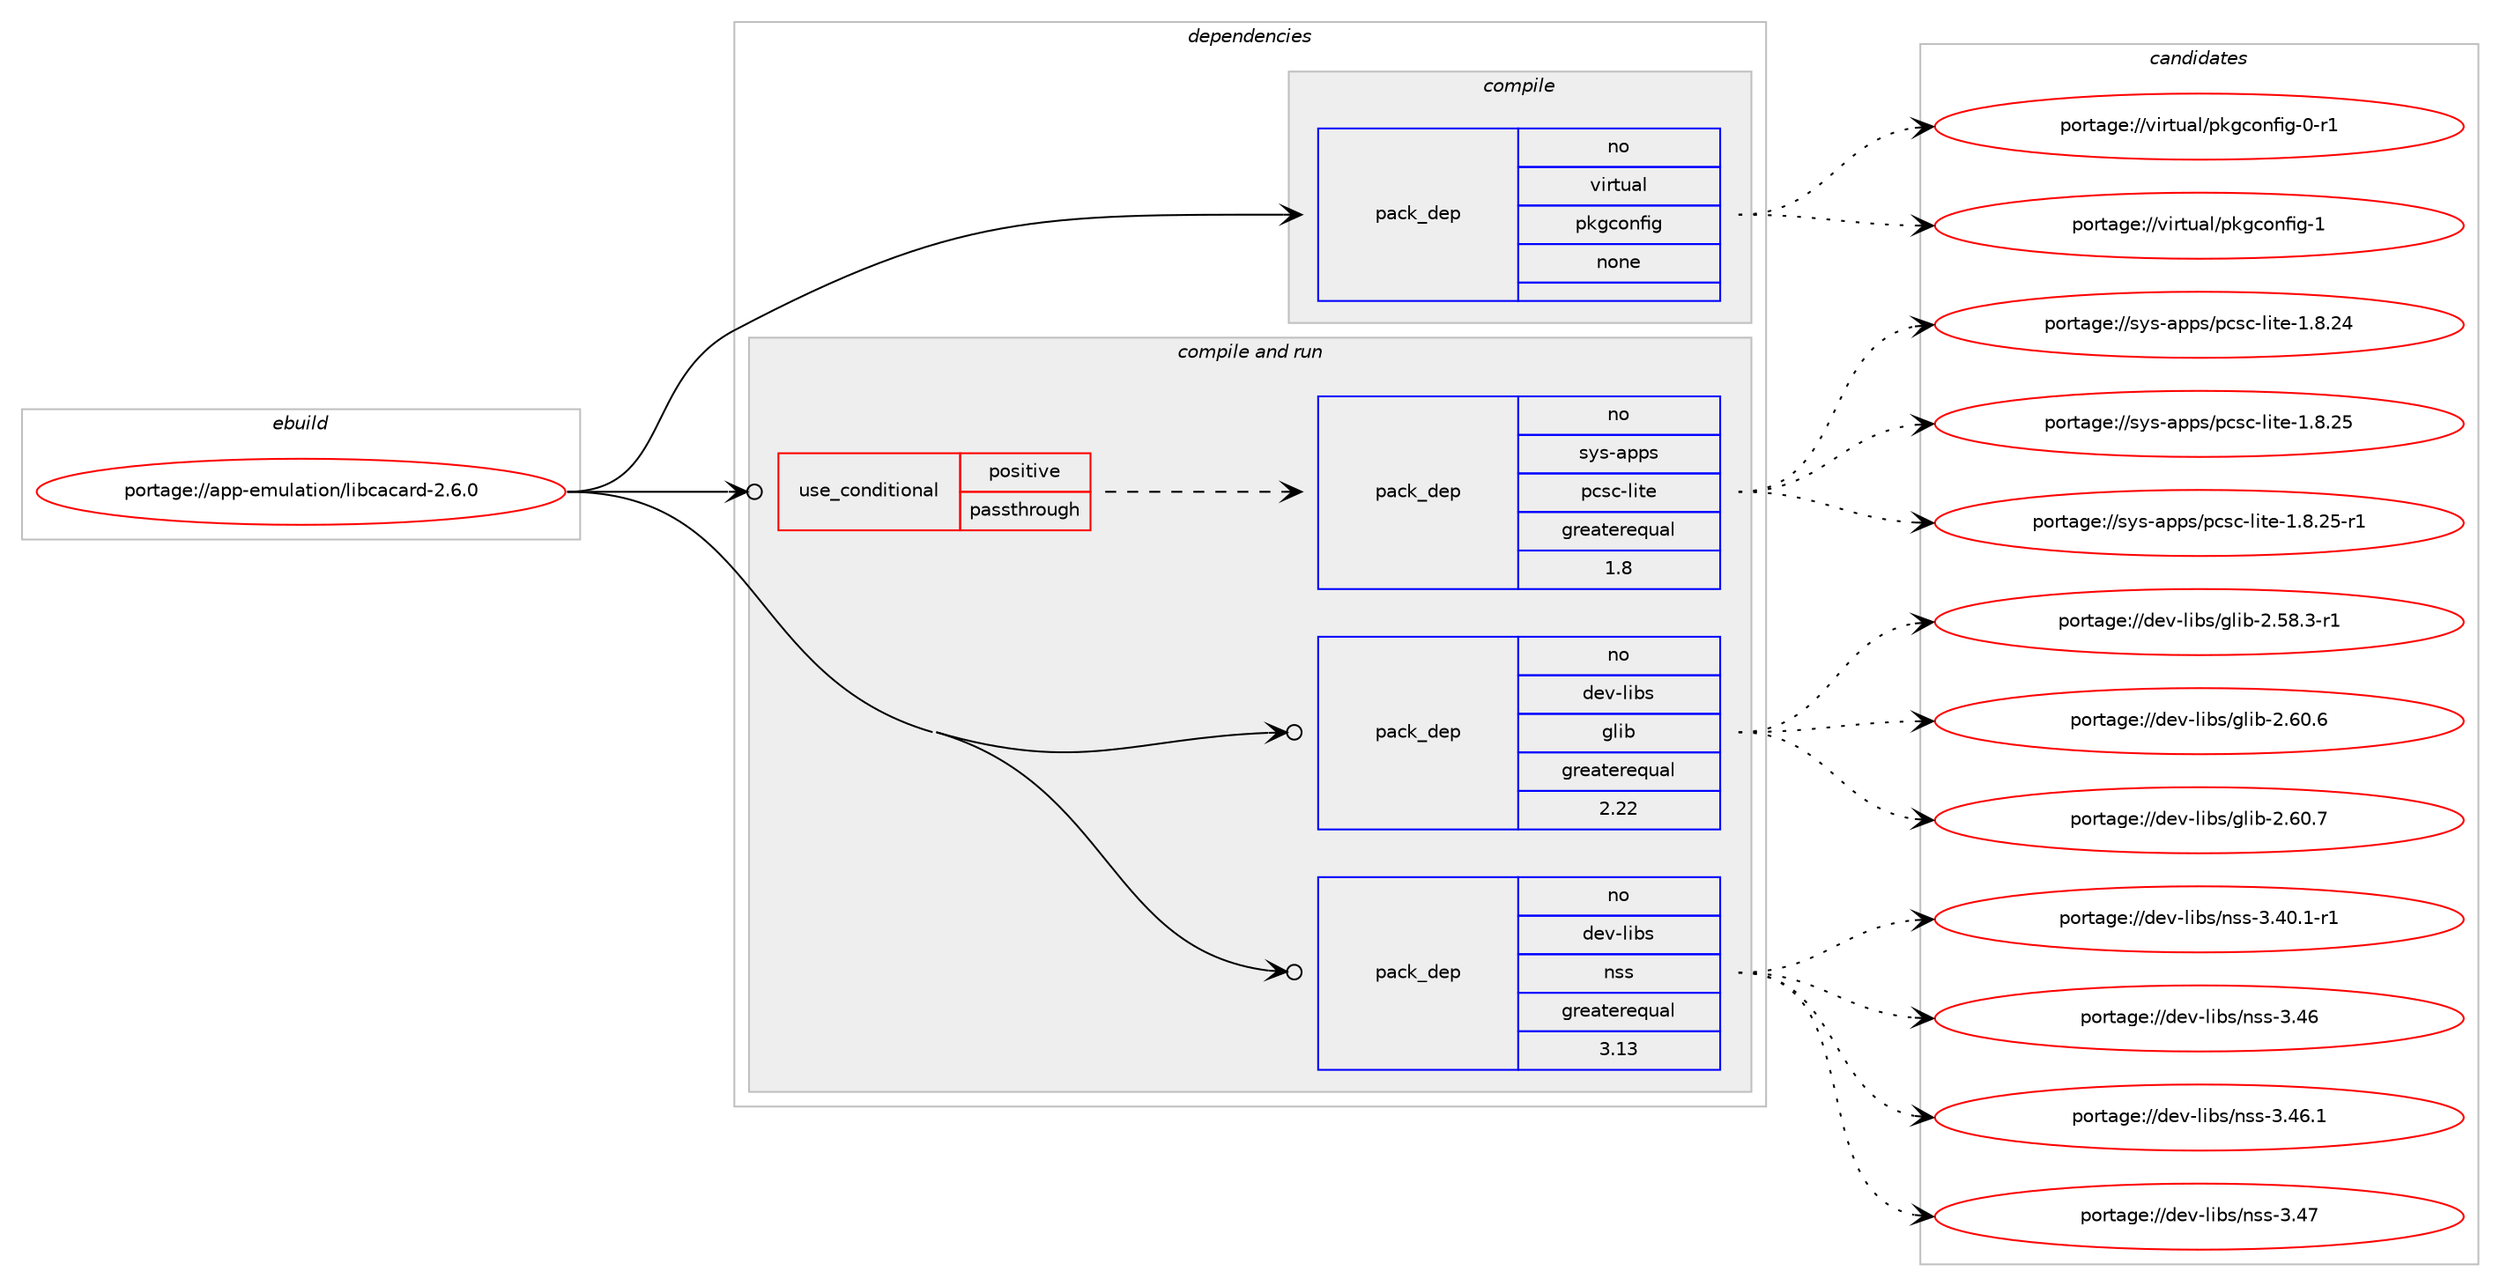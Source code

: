 digraph prolog {

# *************
# Graph options
# *************

newrank=true;
concentrate=true;
compound=true;
graph [rankdir=LR,fontname=Helvetica,fontsize=10,ranksep=1.5];#, ranksep=2.5, nodesep=0.2];
edge  [arrowhead=vee];
node  [fontname=Helvetica,fontsize=10];

# **********
# The ebuild
# **********

subgraph cluster_leftcol {
color=gray;
rank=same;
label=<<i>ebuild</i>>;
id [label="portage://app-emulation/libcacard-2.6.0", color=red, width=4, href="../app-emulation/libcacard-2.6.0.svg"];
}

# ****************
# The dependencies
# ****************

subgraph cluster_midcol {
color=gray;
label=<<i>dependencies</i>>;
subgraph cluster_compile {
fillcolor="#eeeeee";
style=filled;
label=<<i>compile</i>>;
subgraph pack16329 {
dependency21898 [label=<<TABLE BORDER="0" CELLBORDER="1" CELLSPACING="0" CELLPADDING="4" WIDTH="220"><TR><TD ROWSPAN="6" CELLPADDING="30">pack_dep</TD></TR><TR><TD WIDTH="110">no</TD></TR><TR><TD>virtual</TD></TR><TR><TD>pkgconfig</TD></TR><TR><TD>none</TD></TR><TR><TD></TD></TR></TABLE>>, shape=none, color=blue];
}
id:e -> dependency21898:w [weight=20,style="solid",arrowhead="vee"];
}
subgraph cluster_compileandrun {
fillcolor="#eeeeee";
style=filled;
label=<<i>compile and run</i>>;
subgraph cond5206 {
dependency21899 [label=<<TABLE BORDER="0" CELLBORDER="1" CELLSPACING="0" CELLPADDING="4"><TR><TD ROWSPAN="3" CELLPADDING="10">use_conditional</TD></TR><TR><TD>positive</TD></TR><TR><TD>passthrough</TD></TR></TABLE>>, shape=none, color=red];
subgraph pack16330 {
dependency21900 [label=<<TABLE BORDER="0" CELLBORDER="1" CELLSPACING="0" CELLPADDING="4" WIDTH="220"><TR><TD ROWSPAN="6" CELLPADDING="30">pack_dep</TD></TR><TR><TD WIDTH="110">no</TD></TR><TR><TD>sys-apps</TD></TR><TR><TD>pcsc-lite</TD></TR><TR><TD>greaterequal</TD></TR><TR><TD>1.8</TD></TR></TABLE>>, shape=none, color=blue];
}
dependency21899:e -> dependency21900:w [weight=20,style="dashed",arrowhead="vee"];
}
id:e -> dependency21899:w [weight=20,style="solid",arrowhead="odotvee"];
subgraph pack16331 {
dependency21901 [label=<<TABLE BORDER="0" CELLBORDER="1" CELLSPACING="0" CELLPADDING="4" WIDTH="220"><TR><TD ROWSPAN="6" CELLPADDING="30">pack_dep</TD></TR><TR><TD WIDTH="110">no</TD></TR><TR><TD>dev-libs</TD></TR><TR><TD>glib</TD></TR><TR><TD>greaterequal</TD></TR><TR><TD>2.22</TD></TR></TABLE>>, shape=none, color=blue];
}
id:e -> dependency21901:w [weight=20,style="solid",arrowhead="odotvee"];
subgraph pack16332 {
dependency21902 [label=<<TABLE BORDER="0" CELLBORDER="1" CELLSPACING="0" CELLPADDING="4" WIDTH="220"><TR><TD ROWSPAN="6" CELLPADDING="30">pack_dep</TD></TR><TR><TD WIDTH="110">no</TD></TR><TR><TD>dev-libs</TD></TR><TR><TD>nss</TD></TR><TR><TD>greaterequal</TD></TR><TR><TD>3.13</TD></TR></TABLE>>, shape=none, color=blue];
}
id:e -> dependency21902:w [weight=20,style="solid",arrowhead="odotvee"];
}
subgraph cluster_run {
fillcolor="#eeeeee";
style=filled;
label=<<i>run</i>>;
}
}

# **************
# The candidates
# **************

subgraph cluster_choices {
rank=same;
color=gray;
label=<<i>candidates</i>>;

subgraph choice16329 {
color=black;
nodesep=1;
choiceportage11810511411611797108471121071039911111010210510345484511449 [label="portage://virtual/pkgconfig-0-r1", color=red, width=4,href="../virtual/pkgconfig-0-r1.svg"];
choiceportage1181051141161179710847112107103991111101021051034549 [label="portage://virtual/pkgconfig-1", color=red, width=4,href="../virtual/pkgconfig-1.svg"];
dependency21898:e -> choiceportage11810511411611797108471121071039911111010210510345484511449:w [style=dotted,weight="100"];
dependency21898:e -> choiceportage1181051141161179710847112107103991111101021051034549:w [style=dotted,weight="100"];
}
subgraph choice16330 {
color=black;
nodesep=1;
choiceportage11512111545971121121154711299115994510810511610145494656465052 [label="portage://sys-apps/pcsc-lite-1.8.24", color=red, width=4,href="../sys-apps/pcsc-lite-1.8.24.svg"];
choiceportage11512111545971121121154711299115994510810511610145494656465053 [label="portage://sys-apps/pcsc-lite-1.8.25", color=red, width=4,href="../sys-apps/pcsc-lite-1.8.25.svg"];
choiceportage115121115459711211211547112991159945108105116101454946564650534511449 [label="portage://sys-apps/pcsc-lite-1.8.25-r1", color=red, width=4,href="../sys-apps/pcsc-lite-1.8.25-r1.svg"];
dependency21900:e -> choiceportage11512111545971121121154711299115994510810511610145494656465052:w [style=dotted,weight="100"];
dependency21900:e -> choiceportage11512111545971121121154711299115994510810511610145494656465053:w [style=dotted,weight="100"];
dependency21900:e -> choiceportage115121115459711211211547112991159945108105116101454946564650534511449:w [style=dotted,weight="100"];
}
subgraph choice16331 {
color=black;
nodesep=1;
choiceportage10010111845108105981154710310810598455046535646514511449 [label="portage://dev-libs/glib-2.58.3-r1", color=red, width=4,href="../dev-libs/glib-2.58.3-r1.svg"];
choiceportage1001011184510810598115471031081059845504654484654 [label="portage://dev-libs/glib-2.60.6", color=red, width=4,href="../dev-libs/glib-2.60.6.svg"];
choiceportage1001011184510810598115471031081059845504654484655 [label="portage://dev-libs/glib-2.60.7", color=red, width=4,href="../dev-libs/glib-2.60.7.svg"];
dependency21901:e -> choiceportage10010111845108105981154710310810598455046535646514511449:w [style=dotted,weight="100"];
dependency21901:e -> choiceportage1001011184510810598115471031081059845504654484654:w [style=dotted,weight="100"];
dependency21901:e -> choiceportage1001011184510810598115471031081059845504654484655:w [style=dotted,weight="100"];
}
subgraph choice16332 {
color=black;
nodesep=1;
choiceportage100101118451081059811547110115115455146524846494511449 [label="portage://dev-libs/nss-3.40.1-r1", color=red, width=4,href="../dev-libs/nss-3.40.1-r1.svg"];
choiceportage1001011184510810598115471101151154551465254 [label="portage://dev-libs/nss-3.46", color=red, width=4,href="../dev-libs/nss-3.46.svg"];
choiceportage10010111845108105981154711011511545514652544649 [label="portage://dev-libs/nss-3.46.1", color=red, width=4,href="../dev-libs/nss-3.46.1.svg"];
choiceportage1001011184510810598115471101151154551465255 [label="portage://dev-libs/nss-3.47", color=red, width=4,href="../dev-libs/nss-3.47.svg"];
dependency21902:e -> choiceportage100101118451081059811547110115115455146524846494511449:w [style=dotted,weight="100"];
dependency21902:e -> choiceportage1001011184510810598115471101151154551465254:w [style=dotted,weight="100"];
dependency21902:e -> choiceportage10010111845108105981154711011511545514652544649:w [style=dotted,weight="100"];
dependency21902:e -> choiceportage1001011184510810598115471101151154551465255:w [style=dotted,weight="100"];
}
}

}
